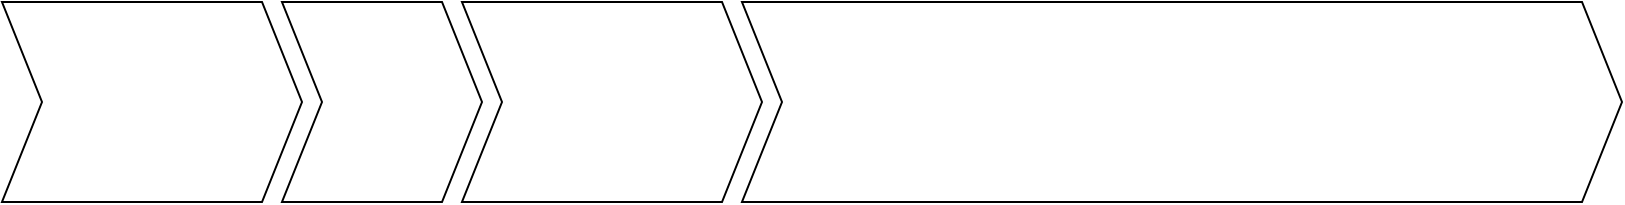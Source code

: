 <mxfile version="24.7.17">
  <diagram name="Página-1" id="AW3J2xzPm8_il0Rkn9sB">
    <mxGraphModel dx="989" dy="496" grid="1" gridSize="10" guides="1" tooltips="1" connect="1" arrows="1" fold="1" page="1" pageScale="1" pageWidth="827" pageHeight="1169" math="0" shadow="0">
      <root>
        <mxCell id="0" />
        <mxCell id="1" parent="0" />
        <mxCell id="dXsNtakiWX1lUZO_yZtj-1" value="" style="shape=step;perimeter=stepPerimeter;whiteSpace=wrap;html=1;fixedSize=1;" vertex="1" parent="1">
          <mxGeometry x="9" y="250" width="150" height="100" as="geometry" />
        </mxCell>
        <mxCell id="dXsNtakiWX1lUZO_yZtj-2" value="" style="shape=step;perimeter=stepPerimeter;whiteSpace=wrap;html=1;fixedSize=1;" vertex="1" parent="1">
          <mxGeometry x="149" y="250" width="100" height="100" as="geometry" />
        </mxCell>
        <mxCell id="dXsNtakiWX1lUZO_yZtj-3" value="" style="shape=step;perimeter=stepPerimeter;whiteSpace=wrap;html=1;fixedSize=1;" vertex="1" parent="1">
          <mxGeometry x="239" y="250" width="150" height="100" as="geometry" />
        </mxCell>
        <mxCell id="dXsNtakiWX1lUZO_yZtj-4" value="" style="shape=step;perimeter=stepPerimeter;whiteSpace=wrap;html=1;fixedSize=1;" vertex="1" parent="1">
          <mxGeometry x="379" y="250" width="440" height="100" as="geometry" />
        </mxCell>
      </root>
    </mxGraphModel>
  </diagram>
</mxfile>
